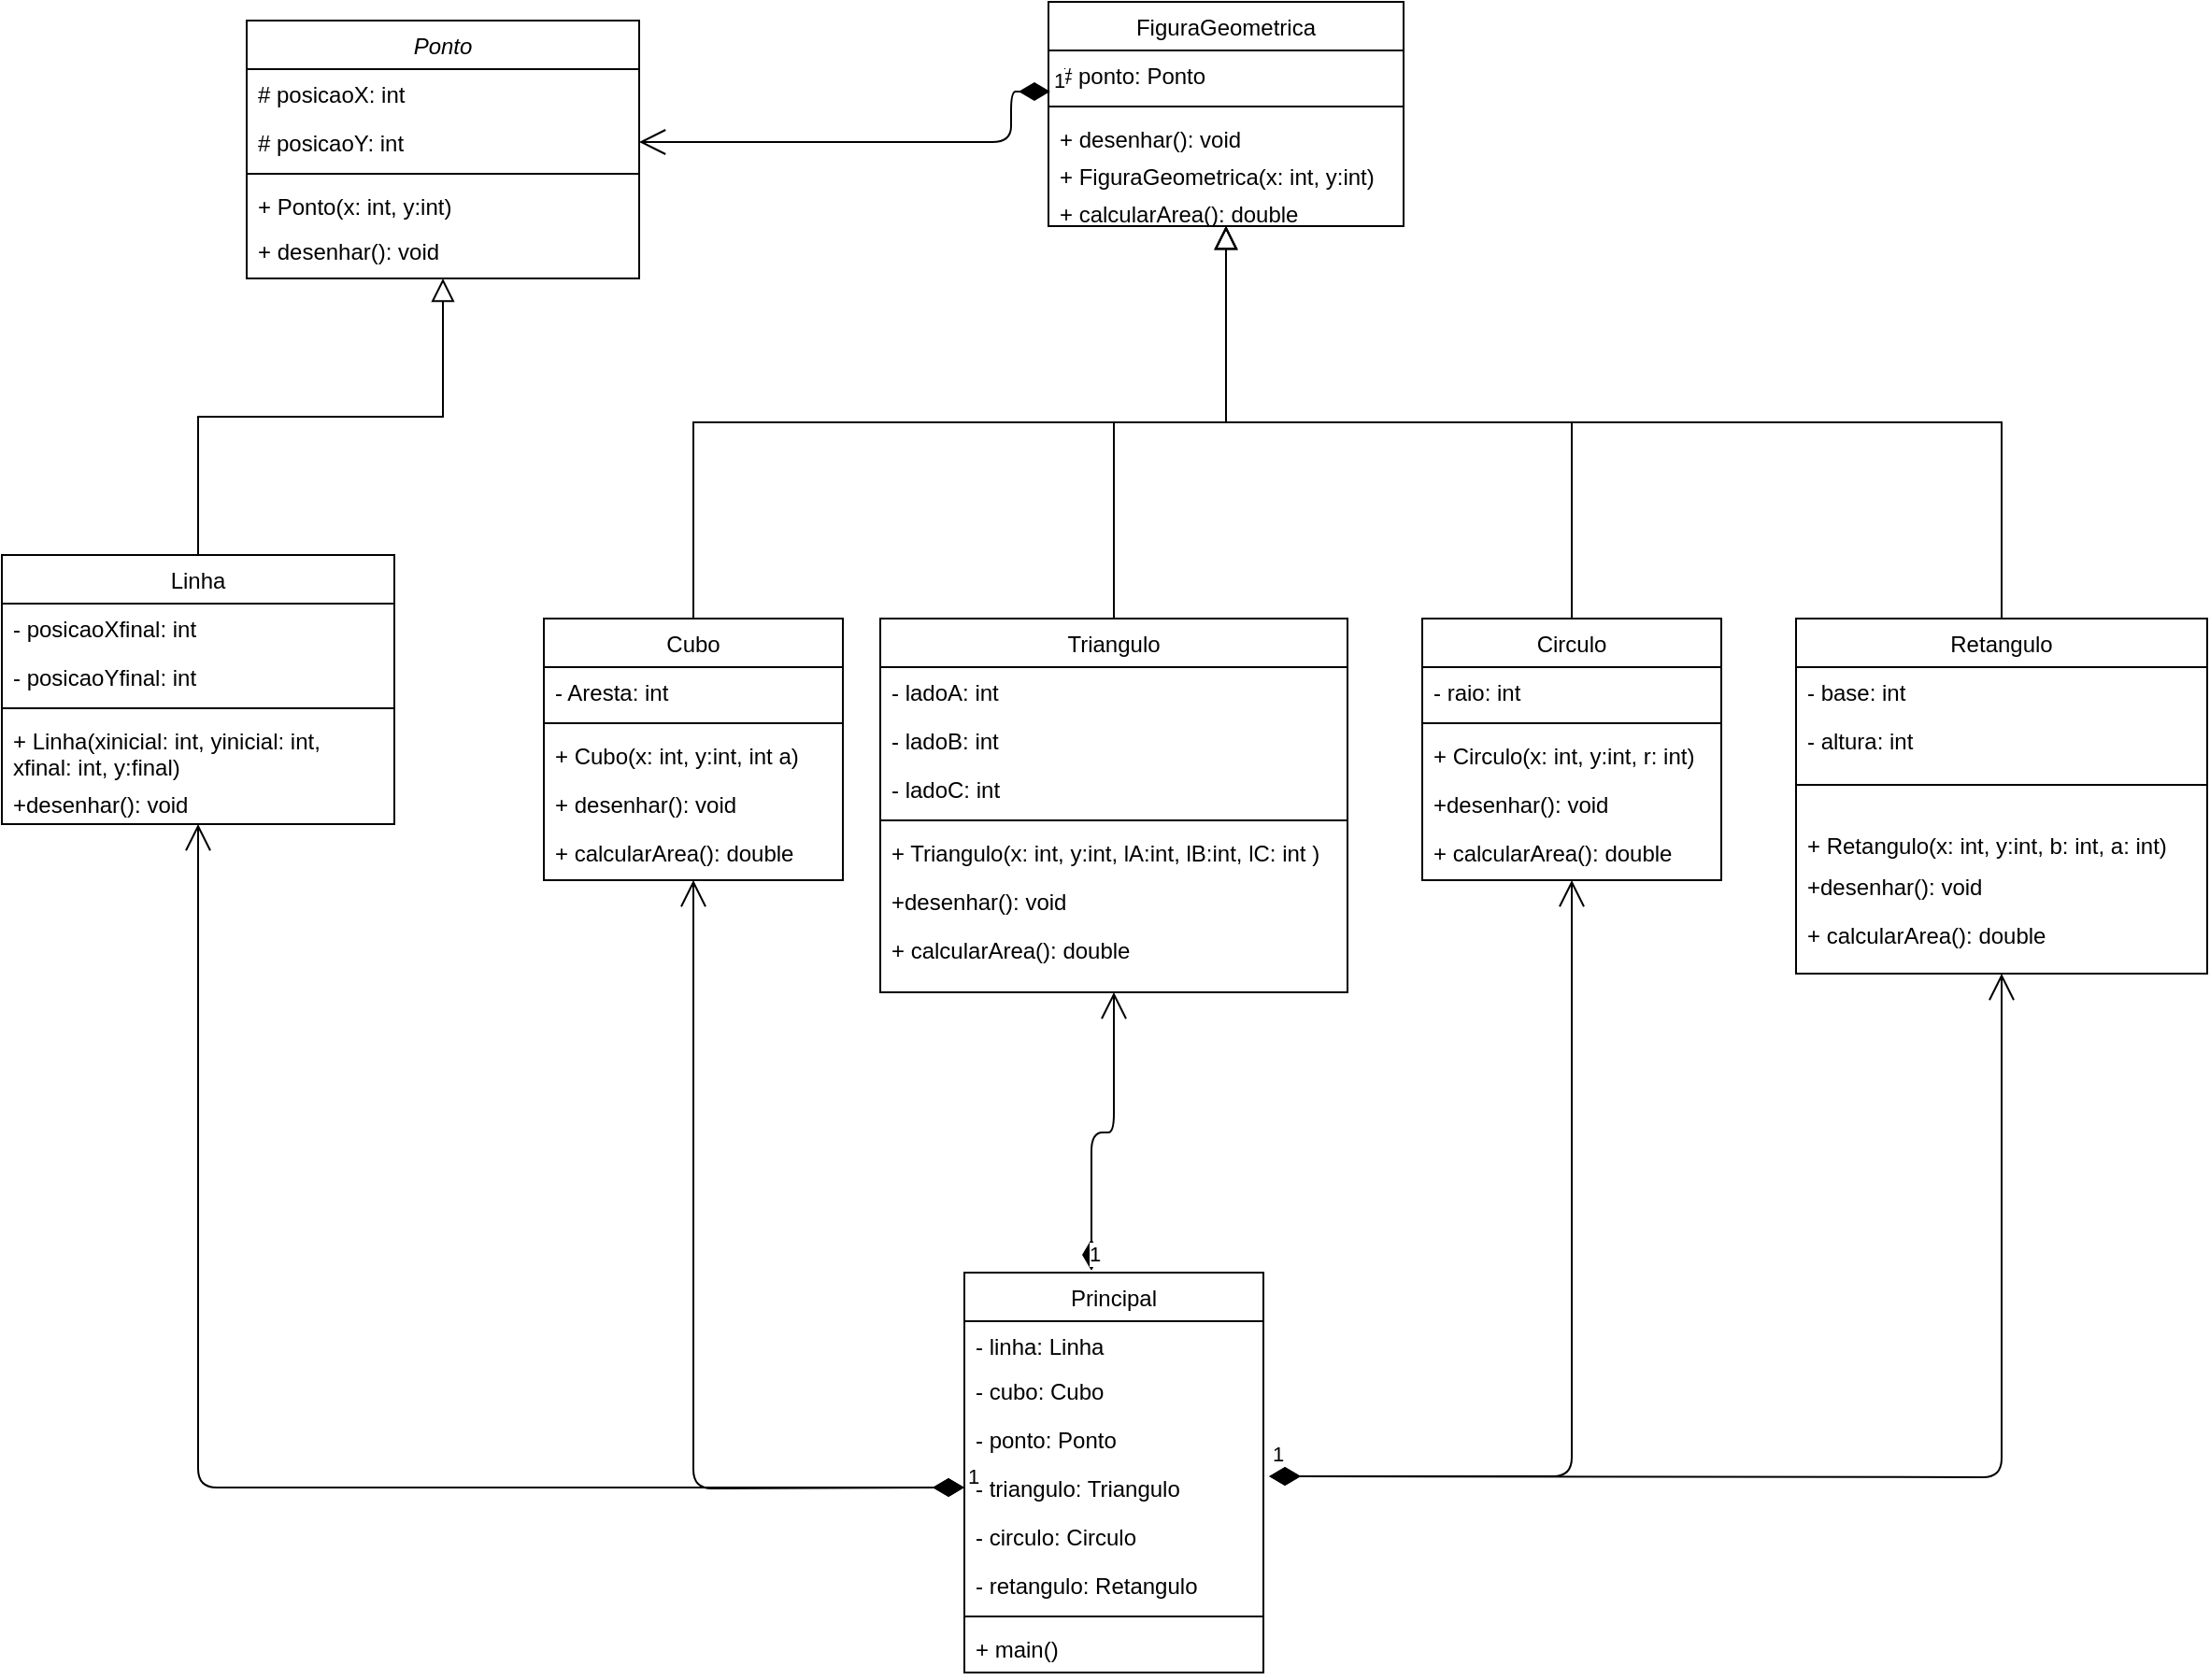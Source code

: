 <mxfile version="13.0.2" type="device"><diagram id="C5RBs43oDa-KdzZeNtuy" name="Page-1"><mxGraphModel dx="1917" dy="841" grid="1" gridSize="10" guides="1" tooltips="1" connect="1" arrows="1" fold="1" page="1" pageScale="1" pageWidth="827" pageHeight="1169" math="0" shadow="0"><root><mxCell id="WIyWlLk6GJQsqaUBKTNV-0"/><mxCell id="WIyWlLk6GJQsqaUBKTNV-1" parent="WIyWlLk6GJQsqaUBKTNV-0"/><mxCell id="zkfFHV4jXpPFQw0GAbJ--12" value="" style="endArrow=block;endSize=10;endFill=0;shadow=0;strokeWidth=1;rounded=0;edgeStyle=elbowEdgeStyle;elbow=vertical;" parent="WIyWlLk6GJQsqaUBKTNV-1" source="zkfFHV4jXpPFQw0GAbJ--6" target="zkfFHV4jXpPFQw0GAbJ--0" edge="1"><mxGeometry width="160" relative="1" as="geometry"><mxPoint x="200" y="203" as="sourcePoint"/><mxPoint x="200" y="203" as="targetPoint"/></mxGeometry></mxCell><mxCell id="zkfFHV4jXpPFQw0GAbJ--16" value="" style="endArrow=block;endSize=10;endFill=0;shadow=0;strokeWidth=1;rounded=0;edgeStyle=elbowEdgeStyle;elbow=vertical;entryX=0.5;entryY=1;entryDx=0;entryDy=0;" parent="WIyWlLk6GJQsqaUBKTNV-1" source="zkfFHV4jXpPFQw0GAbJ--13" target="zkfFHV4jXpPFQw0GAbJ--17" edge="1"><mxGeometry width="160" relative="1" as="geometry"><mxPoint x="210" y="373" as="sourcePoint"/><mxPoint x="640.08" y="168.002" as="targetPoint"/></mxGeometry></mxCell><mxCell id="zkfFHV4jXpPFQw0GAbJ--17" value="FiguraGeometrica" style="swimlane;fontStyle=0;align=center;verticalAlign=top;childLayout=stackLayout;horizontal=1;startSize=26;horizontalStack=0;resizeParent=1;resizeLast=0;collapsible=1;marginBottom=0;rounded=0;shadow=0;strokeWidth=1;" parent="WIyWlLk6GJQsqaUBKTNV-1" vertex="1"><mxGeometry x="570" y="80" width="190" height="120" as="geometry"><mxRectangle x="550" y="140" width="160" height="26" as="alternateBounds"/></mxGeometry></mxCell><mxCell id="zkfFHV4jXpPFQw0GAbJ--18" value="# ponto: Ponto" style="text;align=left;verticalAlign=top;spacingLeft=4;spacingRight=4;overflow=hidden;rotatable=0;points=[[0,0.5],[1,0.5]];portConstraint=eastwest;" parent="zkfFHV4jXpPFQw0GAbJ--17" vertex="1"><mxGeometry y="26" width="190" height="26" as="geometry"/></mxCell><mxCell id="zkfFHV4jXpPFQw0GAbJ--23" value="" style="line;html=1;strokeWidth=1;align=left;verticalAlign=middle;spacingTop=-1;spacingLeft=3;spacingRight=3;rotatable=0;labelPosition=right;points=[];portConstraint=eastwest;" parent="zkfFHV4jXpPFQw0GAbJ--17" vertex="1"><mxGeometry y="52" width="190" height="8" as="geometry"/></mxCell><mxCell id="nekXZMXqLoAX9RJ-_6LL-54" value="+ desenhar(): void" style="text;align=left;verticalAlign=top;spacingLeft=4;spacingRight=4;overflow=hidden;rotatable=0;points=[[0,0.5],[1,0.5]];portConstraint=eastwest;" vertex="1" parent="zkfFHV4jXpPFQw0GAbJ--17"><mxGeometry y="60" width="190" height="20" as="geometry"/></mxCell><mxCell id="nekXZMXqLoAX9RJ-_6LL-39" value="+ FiguraGeometrica(x: int, y:int)" style="text;align=left;verticalAlign=top;spacingLeft=4;spacingRight=4;overflow=hidden;rotatable=0;points=[[0,0.5],[1,0.5]];portConstraint=eastwest;" vertex="1" parent="zkfFHV4jXpPFQw0GAbJ--17"><mxGeometry y="80" width="190" height="20" as="geometry"/></mxCell><mxCell id="nekXZMXqLoAX9RJ-_6LL-75" value="+ calcularArea(): double" style="text;align=left;verticalAlign=top;spacingLeft=4;spacingRight=4;overflow=hidden;rotatable=0;points=[[0,0.5],[1,0.5]];portConstraint=eastwest;" vertex="1" parent="zkfFHV4jXpPFQw0GAbJ--17"><mxGeometry y="100" width="190" height="20" as="geometry"/></mxCell><mxCell id="zkfFHV4jXpPFQw0GAbJ--0" value="Ponto" style="swimlane;fontStyle=2;align=center;verticalAlign=top;childLayout=stackLayout;horizontal=1;startSize=26;horizontalStack=0;resizeParent=1;resizeLast=0;collapsible=1;marginBottom=0;rounded=0;shadow=0;strokeWidth=1;" parent="WIyWlLk6GJQsqaUBKTNV-1" vertex="1"><mxGeometry x="141" y="90" width="210" height="138" as="geometry"><mxRectangle x="230" y="140" width="160" height="26" as="alternateBounds"/></mxGeometry></mxCell><mxCell id="zkfFHV4jXpPFQw0GAbJ--1" value="# posicaoX: int" style="text;align=left;verticalAlign=top;spacingLeft=4;spacingRight=4;overflow=hidden;rotatable=0;points=[[0,0.5],[1,0.5]];portConstraint=eastwest;" parent="zkfFHV4jXpPFQw0GAbJ--0" vertex="1"><mxGeometry y="26" width="210" height="26" as="geometry"/></mxCell><mxCell id="zkfFHV4jXpPFQw0GAbJ--2" value="# posicaoY: int" style="text;align=left;verticalAlign=top;spacingLeft=4;spacingRight=4;overflow=hidden;rotatable=0;points=[[0,0.5],[1,0.5]];portConstraint=eastwest;rounded=0;shadow=0;html=0;" parent="zkfFHV4jXpPFQw0GAbJ--0" vertex="1"><mxGeometry y="52" width="210" height="26" as="geometry"/></mxCell><mxCell id="zkfFHV4jXpPFQw0GAbJ--4" value="" style="line;html=1;strokeWidth=1;align=left;verticalAlign=middle;spacingTop=-1;spacingLeft=3;spacingRight=3;rotatable=0;labelPosition=right;points=[];portConstraint=eastwest;" parent="zkfFHV4jXpPFQw0GAbJ--0" vertex="1"><mxGeometry y="78" width="210" height="8" as="geometry"/></mxCell><mxCell id="zkfFHV4jXpPFQw0GAbJ--5" value="+ Ponto(x: int, y:int)" style="text;align=left;verticalAlign=top;spacingLeft=4;spacingRight=4;overflow=hidden;rotatable=0;points=[[0,0.5],[1,0.5]];portConstraint=eastwest;" parent="zkfFHV4jXpPFQw0GAbJ--0" vertex="1"><mxGeometry y="86" width="210" height="24" as="geometry"/></mxCell><mxCell id="nekXZMXqLoAX9RJ-_6LL-34" value="+ desenhar(): void" style="text;align=left;verticalAlign=top;spacingLeft=4;spacingRight=4;overflow=hidden;rotatable=0;points=[[0,0.5],[1,0.5]];portConstraint=eastwest;" vertex="1" parent="zkfFHV4jXpPFQw0GAbJ--0"><mxGeometry y="110" width="210" height="20" as="geometry"/></mxCell><mxCell id="zkfFHV4jXpPFQw0GAbJ--13" value="Cubo" style="swimlane;fontStyle=0;align=center;verticalAlign=top;childLayout=stackLayout;horizontal=1;startSize=26;horizontalStack=0;resizeParent=1;resizeLast=0;collapsible=1;marginBottom=0;rounded=0;shadow=0;strokeWidth=1;" parent="WIyWlLk6GJQsqaUBKTNV-1" vertex="1"><mxGeometry x="300" y="410" width="160" height="140" as="geometry"><mxRectangle x="340" y="380" width="170" height="26" as="alternateBounds"/></mxGeometry></mxCell><mxCell id="zkfFHV4jXpPFQw0GAbJ--14" value="- Aresta: int" style="text;align=left;verticalAlign=top;spacingLeft=4;spacingRight=4;overflow=hidden;rotatable=0;points=[[0,0.5],[1,0.5]];portConstraint=eastwest;" parent="zkfFHV4jXpPFQw0GAbJ--13" vertex="1"><mxGeometry y="26" width="160" height="26" as="geometry"/></mxCell><mxCell id="zkfFHV4jXpPFQw0GAbJ--15" value="" style="line;html=1;strokeWidth=1;align=left;verticalAlign=middle;spacingTop=-1;spacingLeft=3;spacingRight=3;rotatable=0;labelPosition=right;points=[];portConstraint=eastwest;" parent="zkfFHV4jXpPFQw0GAbJ--13" vertex="1"><mxGeometry y="52" width="160" height="8" as="geometry"/></mxCell><mxCell id="nekXZMXqLoAX9RJ-_6LL-40" value="+ Cubo(x: int, y:int, int a)" style="text;align=left;verticalAlign=top;spacingLeft=4;spacingRight=4;overflow=hidden;rotatable=0;points=[[0,0.5],[1,0.5]];portConstraint=eastwest;" vertex="1" parent="zkfFHV4jXpPFQw0GAbJ--13"><mxGeometry y="60" width="160" height="26" as="geometry"/></mxCell><mxCell id="nekXZMXqLoAX9RJ-_6LL-55" value="+ desenhar(): void" style="text;align=left;verticalAlign=top;spacingLeft=4;spacingRight=4;overflow=hidden;rotatable=0;points=[[0,0.5],[1,0.5]];portConstraint=eastwest;" vertex="1" parent="zkfFHV4jXpPFQw0GAbJ--13"><mxGeometry y="86" width="160" height="20" as="geometry"/></mxCell><mxCell id="nekXZMXqLoAX9RJ-_6LL-1" value="1" style="endArrow=open;html=1;endSize=12;startArrow=diamondThin;startSize=14;startFill=1;edgeStyle=orthogonalEdgeStyle;align=left;verticalAlign=bottom;exitX=0.006;exitY=-0.154;exitDx=0;exitDy=0;exitPerimeter=0;entryX=1;entryY=0.5;entryDx=0;entryDy=0;" edge="1" parent="WIyWlLk6GJQsqaUBKTNV-1" target="zkfFHV4jXpPFQw0GAbJ--2"><mxGeometry x="-1" y="3" relative="1" as="geometry"><mxPoint x="570.96" y="127.996" as="sourcePoint"/><mxPoint x="414" y="158.5" as="targetPoint"/><Array as="points"><mxPoint x="550" y="128"/><mxPoint x="550" y="155"/></Array></mxGeometry></mxCell><mxCell id="nekXZMXqLoAX9RJ-_6LL-2" value="Triangulo" style="swimlane;fontStyle=0;align=center;verticalAlign=top;childLayout=stackLayout;horizontal=1;startSize=26;horizontalStack=0;resizeParent=1;resizeLast=0;collapsible=1;marginBottom=0;rounded=0;shadow=0;strokeWidth=1;" vertex="1" parent="WIyWlLk6GJQsqaUBKTNV-1"><mxGeometry x="480" y="410" width="250" height="200" as="geometry"><mxRectangle x="340" y="380" width="170" height="26" as="alternateBounds"/></mxGeometry></mxCell><mxCell id="nekXZMXqLoAX9RJ-_6LL-3" value="- ladoA: int" style="text;align=left;verticalAlign=top;spacingLeft=4;spacingRight=4;overflow=hidden;rotatable=0;points=[[0,0.5],[1,0.5]];portConstraint=eastwest;" vertex="1" parent="nekXZMXqLoAX9RJ-_6LL-2"><mxGeometry y="26" width="250" height="26" as="geometry"/></mxCell><mxCell id="nekXZMXqLoAX9RJ-_6LL-26" value="- ladoB: int" style="text;align=left;verticalAlign=top;spacingLeft=4;spacingRight=4;overflow=hidden;rotatable=0;points=[[0,0.5],[1,0.5]];portConstraint=eastwest;" vertex="1" parent="nekXZMXqLoAX9RJ-_6LL-2"><mxGeometry y="52" width="250" height="26" as="geometry"/></mxCell><mxCell id="nekXZMXqLoAX9RJ-_6LL-27" value="- ladoC: int" style="text;align=left;verticalAlign=top;spacingLeft=4;spacingRight=4;overflow=hidden;rotatable=0;points=[[0,0.5],[1,0.5]];portConstraint=eastwest;" vertex="1" parent="nekXZMXqLoAX9RJ-_6LL-2"><mxGeometry y="78" width="250" height="26" as="geometry"/></mxCell><mxCell id="nekXZMXqLoAX9RJ-_6LL-4" value="" style="line;html=1;strokeWidth=1;align=left;verticalAlign=middle;spacingTop=-1;spacingLeft=3;spacingRight=3;rotatable=0;labelPosition=right;points=[];portConstraint=eastwest;" vertex="1" parent="nekXZMXqLoAX9RJ-_6LL-2"><mxGeometry y="104" width="250" height="8" as="geometry"/></mxCell><mxCell id="nekXZMXqLoAX9RJ-_6LL-41" value="+ Triangulo(x: int, y:int, lA:int, lB:int, lC: int )" style="text;align=left;verticalAlign=top;spacingLeft=4;spacingRight=4;overflow=hidden;rotatable=0;points=[[0,0.5],[1,0.5]];portConstraint=eastwest;" vertex="1" parent="nekXZMXqLoAX9RJ-_6LL-2"><mxGeometry y="112" width="250" height="26" as="geometry"/></mxCell><mxCell id="nekXZMXqLoAX9RJ-_6LL-47" value="+desenhar(): void" style="text;align=left;verticalAlign=top;spacingLeft=4;spacingRight=4;overflow=hidden;rotatable=0;points=[[0,0.5],[1,0.5]];portConstraint=eastwest;" vertex="1" parent="nekXZMXqLoAX9RJ-_6LL-2"><mxGeometry y="138" width="250" height="26" as="geometry"/></mxCell><mxCell id="nekXZMXqLoAX9RJ-_6LL-56" value="+ calcularArea(): double" style="text;align=left;verticalAlign=top;spacingLeft=4;spacingRight=4;overflow=hidden;rotatable=0;points=[[0,0.5],[1,0.5]];portConstraint=eastwest;" vertex="1" parent="nekXZMXqLoAX9RJ-_6LL-2"><mxGeometry y="164" width="250" height="20" as="geometry"/></mxCell><mxCell id="nekXZMXqLoAX9RJ-_6LL-17" value="" style="endArrow=block;endSize=10;endFill=0;shadow=0;strokeWidth=1;rounded=0;edgeStyle=elbowEdgeStyle;elbow=vertical;entryX=0.5;entryY=1;entryDx=0;entryDy=0;" edge="1" parent="WIyWlLk6GJQsqaUBKTNV-1" source="nekXZMXqLoAX9RJ-_6LL-2" target="zkfFHV4jXpPFQw0GAbJ--17"><mxGeometry width="160" relative="1" as="geometry"><mxPoint x="380" y="410" as="sourcePoint"/><mxPoint x="640.08" y="298.002" as="targetPoint"/></mxGeometry></mxCell><mxCell id="nekXZMXqLoAX9RJ-_6LL-18" value="" style="endArrow=block;endSize=10;endFill=0;shadow=0;strokeWidth=1;rounded=0;edgeStyle=elbowEdgeStyle;elbow=vertical;entryX=0.5;entryY=1;entryDx=0;entryDy=0;exitX=0.5;exitY=0;exitDx=0;exitDy=0;" edge="1" parent="WIyWlLk6GJQsqaUBKTNV-1" source="nekXZMXqLoAX9RJ-_6LL-11" target="zkfFHV4jXpPFQw0GAbJ--17"><mxGeometry width="160" relative="1" as="geometry"><mxPoint x="560" y="410" as="sourcePoint"/><mxPoint x="640.08" y="298.002" as="targetPoint"/></mxGeometry></mxCell><mxCell id="nekXZMXqLoAX9RJ-_6LL-19" value="" style="endArrow=block;endSize=10;endFill=0;shadow=0;strokeWidth=1;rounded=0;edgeStyle=elbowEdgeStyle;elbow=vertical;entryX=0.5;entryY=1;entryDx=0;entryDy=0;exitX=0.5;exitY=0;exitDx=0;exitDy=0;" edge="1" parent="WIyWlLk6GJQsqaUBKTNV-1" source="nekXZMXqLoAX9RJ-_6LL-14" target="zkfFHV4jXpPFQw0GAbJ--17"><mxGeometry width="160" relative="1" as="geometry"><mxPoint x="940" y="410" as="sourcePoint"/><mxPoint x="640.08" y="298.002" as="targetPoint"/></mxGeometry></mxCell><mxCell id="zkfFHV4jXpPFQw0GAbJ--6" value="Linha" style="swimlane;fontStyle=0;align=center;verticalAlign=top;childLayout=stackLayout;horizontal=1;startSize=26;horizontalStack=0;resizeParent=1;resizeLast=0;collapsible=1;marginBottom=0;rounded=0;shadow=0;strokeWidth=1;" parent="WIyWlLk6GJQsqaUBKTNV-1" vertex="1"><mxGeometry x="10" y="376" width="210" height="144" as="geometry"><mxRectangle x="130" y="380" width="160" height="26" as="alternateBounds"/></mxGeometry></mxCell><mxCell id="nekXZMXqLoAX9RJ-_6LL-35" value="- posicaoXfinal: int" style="text;align=left;verticalAlign=top;spacingLeft=4;spacingRight=4;overflow=hidden;rotatable=0;points=[[0,0.5],[1,0.5]];portConstraint=eastwest;" vertex="1" parent="zkfFHV4jXpPFQw0GAbJ--6"><mxGeometry y="26" width="210" height="26" as="geometry"/></mxCell><mxCell id="nekXZMXqLoAX9RJ-_6LL-36" value="- posicaoYfinal: int" style="text;align=left;verticalAlign=top;spacingLeft=4;spacingRight=4;overflow=hidden;rotatable=0;points=[[0,0.5],[1,0.5]];portConstraint=eastwest;rounded=0;shadow=0;html=0;" vertex="1" parent="zkfFHV4jXpPFQw0GAbJ--6"><mxGeometry y="52" width="210" height="26" as="geometry"/></mxCell><mxCell id="zkfFHV4jXpPFQw0GAbJ--9" value="" style="line;html=1;strokeWidth=1;align=left;verticalAlign=middle;spacingTop=-1;spacingLeft=3;spacingRight=3;rotatable=0;labelPosition=right;points=[];portConstraint=eastwest;" parent="zkfFHV4jXpPFQw0GAbJ--6" vertex="1"><mxGeometry y="78" width="210" height="8" as="geometry"/></mxCell><mxCell id="nekXZMXqLoAX9RJ-_6LL-33" value="+ Linha(xinicial: int, yinicial: int,&#xA;xfinal: int, y:final)" style="text;align=left;verticalAlign=top;spacingLeft=4;spacingRight=4;overflow=hidden;rotatable=0;points=[[0,0.5],[1,0.5]];portConstraint=eastwest;" vertex="1" parent="zkfFHV4jXpPFQw0GAbJ--6"><mxGeometry y="86" width="210" height="34" as="geometry"/></mxCell><mxCell id="nekXZMXqLoAX9RJ-_6LL-31" value="+desenhar(): void" style="text;align=left;verticalAlign=top;spacingLeft=4;spacingRight=4;overflow=hidden;rotatable=0;points=[[0,0.5],[1,0.5]];portConstraint=eastwest;" vertex="1" parent="zkfFHV4jXpPFQw0GAbJ--6"><mxGeometry y="120" width="210" height="20" as="geometry"/></mxCell><mxCell id="nekXZMXqLoAX9RJ-_6LL-11" value="Circulo" style="swimlane;fontStyle=0;align=center;verticalAlign=top;childLayout=stackLayout;horizontal=1;startSize=26;horizontalStack=0;resizeParent=1;resizeLast=0;collapsible=1;marginBottom=0;rounded=0;shadow=0;strokeWidth=1;" vertex="1" parent="WIyWlLk6GJQsqaUBKTNV-1"><mxGeometry x="770" y="410" width="160" height="140" as="geometry"><mxRectangle x="340" y="380" width="170" height="26" as="alternateBounds"/></mxGeometry></mxCell><mxCell id="nekXZMXqLoAX9RJ-_6LL-12" value="- raio: int" style="text;align=left;verticalAlign=top;spacingLeft=4;spacingRight=4;overflow=hidden;rotatable=0;points=[[0,0.5],[1,0.5]];portConstraint=eastwest;" vertex="1" parent="nekXZMXqLoAX9RJ-_6LL-11"><mxGeometry y="26" width="160" height="26" as="geometry"/></mxCell><mxCell id="nekXZMXqLoAX9RJ-_6LL-13" value="" style="line;html=1;strokeWidth=1;align=left;verticalAlign=middle;spacingTop=-1;spacingLeft=3;spacingRight=3;rotatable=0;labelPosition=right;points=[];portConstraint=eastwest;" vertex="1" parent="nekXZMXqLoAX9RJ-_6LL-11"><mxGeometry y="52" width="160" height="8" as="geometry"/></mxCell><mxCell id="nekXZMXqLoAX9RJ-_6LL-43" value="+ Circulo(x: int, y:int, r: int)" style="text;align=left;verticalAlign=top;spacingLeft=4;spacingRight=4;overflow=hidden;rotatable=0;points=[[0,0.5],[1,0.5]];portConstraint=eastwest;" vertex="1" parent="nekXZMXqLoAX9RJ-_6LL-11"><mxGeometry y="60" width="160" height="26" as="geometry"/></mxCell><mxCell id="nekXZMXqLoAX9RJ-_6LL-49" value="+desenhar(): void" style="text;align=left;verticalAlign=top;spacingLeft=4;spacingRight=4;overflow=hidden;rotatable=0;points=[[0,0.5],[1,0.5]];portConstraint=eastwest;" vertex="1" parent="nekXZMXqLoAX9RJ-_6LL-11"><mxGeometry y="86" width="160" height="26" as="geometry"/></mxCell><mxCell id="nekXZMXqLoAX9RJ-_6LL-57" value="+ calcularArea(): double" style="text;align=left;verticalAlign=top;spacingLeft=4;spacingRight=4;overflow=hidden;rotatable=0;points=[[0,0.5],[1,0.5]];portConstraint=eastwest;" vertex="1" parent="nekXZMXqLoAX9RJ-_6LL-11"><mxGeometry y="112" width="160" height="20" as="geometry"/></mxCell><mxCell id="nekXZMXqLoAX9RJ-_6LL-14" value="Retangulo" style="swimlane;fontStyle=0;align=center;verticalAlign=top;childLayout=stackLayout;horizontal=1;startSize=26;horizontalStack=0;resizeParent=1;resizeLast=0;collapsible=1;marginBottom=0;rounded=0;shadow=0;strokeWidth=1;" vertex="1" parent="WIyWlLk6GJQsqaUBKTNV-1"><mxGeometry x="970" y="410" width="220" height="190" as="geometry"><mxRectangle x="340" y="380" width="170" height="26" as="alternateBounds"/></mxGeometry></mxCell><mxCell id="nekXZMXqLoAX9RJ-_6LL-15" value="- base: int" style="text;align=left;verticalAlign=top;spacingLeft=4;spacingRight=4;overflow=hidden;rotatable=0;points=[[0,0.5],[1,0.5]];portConstraint=eastwest;" vertex="1" parent="nekXZMXqLoAX9RJ-_6LL-14"><mxGeometry y="26" width="220" height="26" as="geometry"/></mxCell><mxCell id="nekXZMXqLoAX9RJ-_6LL-28" value="- altura: int" style="text;align=left;verticalAlign=top;spacingLeft=4;spacingRight=4;overflow=hidden;rotatable=0;points=[[0,0.5],[1,0.5]];portConstraint=eastwest;" vertex="1" parent="nekXZMXqLoAX9RJ-_6LL-14"><mxGeometry y="52" width="220" height="18" as="geometry"/></mxCell><mxCell id="nekXZMXqLoAX9RJ-_6LL-16" value="" style="line;html=1;strokeWidth=1;align=left;verticalAlign=middle;spacingTop=-1;spacingLeft=3;spacingRight=3;rotatable=0;labelPosition=right;points=[];portConstraint=eastwest;" vertex="1" parent="nekXZMXqLoAX9RJ-_6LL-14"><mxGeometry y="70" width="220" height="38" as="geometry"/></mxCell><mxCell id="nekXZMXqLoAX9RJ-_6LL-52" value="+ Retangulo(x: int, y:int, b: int, a: int)" style="text;align=left;verticalAlign=top;spacingLeft=4;spacingRight=4;overflow=hidden;rotatable=0;points=[[0,0.5],[1,0.5]];portConstraint=eastwest;" vertex="1" parent="nekXZMXqLoAX9RJ-_6LL-14"><mxGeometry y="108" width="220" height="22" as="geometry"/></mxCell><mxCell id="nekXZMXqLoAX9RJ-_6LL-53" value="+desenhar(): void" style="text;align=left;verticalAlign=top;spacingLeft=4;spacingRight=4;overflow=hidden;rotatable=0;points=[[0,0.5],[1,0.5]];portConstraint=eastwest;" vertex="1" parent="nekXZMXqLoAX9RJ-_6LL-14"><mxGeometry y="130" width="220" height="26" as="geometry"/></mxCell><mxCell id="nekXZMXqLoAX9RJ-_6LL-58" value="+ calcularArea(): double" style="text;align=left;verticalAlign=top;spacingLeft=4;spacingRight=4;overflow=hidden;rotatable=0;points=[[0,0.5],[1,0.5]];portConstraint=eastwest;" vertex="1" parent="nekXZMXqLoAX9RJ-_6LL-14"><mxGeometry y="156" width="220" height="20" as="geometry"/></mxCell><mxCell id="nekXZMXqLoAX9RJ-_6LL-69" value="1" style="endArrow=open;html=1;endSize=12;startArrow=diamondThin;startSize=14;startFill=1;edgeStyle=orthogonalEdgeStyle;align=left;verticalAlign=bottom;exitX=0;exitY=0.5;exitDx=0;exitDy=0;entryX=0.5;entryY=1;entryDx=0;entryDy=0;" edge="1" parent="WIyWlLk6GJQsqaUBKTNV-1" source="nekXZMXqLoAX9RJ-_6LL-67" target="zkfFHV4jXpPFQw0GAbJ--6"><mxGeometry x="-1" y="3" relative="1" as="geometry"><mxPoint x="240" y="730" as="sourcePoint"/><mxPoint x="70" y="740" as="targetPoint"/></mxGeometry></mxCell><mxCell id="nekXZMXqLoAX9RJ-_6LL-20" value="Principal" style="swimlane;fontStyle=0;align=center;verticalAlign=top;childLayout=stackLayout;horizontal=1;startSize=26;horizontalStack=0;resizeParent=1;resizeLast=0;collapsible=1;marginBottom=0;rounded=0;shadow=0;strokeWidth=1;" vertex="1" parent="WIyWlLk6GJQsqaUBKTNV-1"><mxGeometry x="525" y="760" width="160" height="214" as="geometry"><mxRectangle x="340" y="380" width="170" height="26" as="alternateBounds"/></mxGeometry></mxCell><mxCell id="nekXZMXqLoAX9RJ-_6LL-21" value="- linha: Linha" style="text;align=left;verticalAlign=top;spacingLeft=4;spacingRight=4;overflow=hidden;rotatable=0;points=[[0,0.5],[1,0.5]];portConstraint=eastwest;" vertex="1" parent="nekXZMXqLoAX9RJ-_6LL-20"><mxGeometry y="26" width="160" height="24" as="geometry"/></mxCell><mxCell id="nekXZMXqLoAX9RJ-_6LL-66" value="- cubo: Cubo" style="text;align=left;verticalAlign=top;spacingLeft=4;spacingRight=4;overflow=hidden;rotatable=0;points=[[0,0.5],[1,0.5]];portConstraint=eastwest;" vertex="1" parent="nekXZMXqLoAX9RJ-_6LL-20"><mxGeometry y="50" width="160" height="26" as="geometry"/></mxCell><mxCell id="nekXZMXqLoAX9RJ-_6LL-68" value="- ponto: Ponto" style="text;align=left;verticalAlign=top;spacingLeft=4;spacingRight=4;overflow=hidden;rotatable=0;points=[[0,0.5],[1,0.5]];portConstraint=eastwest;" vertex="1" parent="nekXZMXqLoAX9RJ-_6LL-20"><mxGeometry y="76" width="160" height="26" as="geometry"/></mxCell><mxCell id="nekXZMXqLoAX9RJ-_6LL-67" value="- triangulo: Triangulo" style="text;align=left;verticalAlign=top;spacingLeft=4;spacingRight=4;overflow=hidden;rotatable=0;points=[[0,0.5],[1,0.5]];portConstraint=eastwest;" vertex="1" parent="nekXZMXqLoAX9RJ-_6LL-20"><mxGeometry y="102" width="160" height="26" as="geometry"/></mxCell><mxCell id="nekXZMXqLoAX9RJ-_6LL-62" value="- circulo: Circulo" style="text;align=left;verticalAlign=top;spacingLeft=4;spacingRight=4;overflow=hidden;rotatable=0;points=[[0,0.5],[1,0.5]];portConstraint=eastwest;" vertex="1" parent="nekXZMXqLoAX9RJ-_6LL-20"><mxGeometry y="128" width="160" height="26" as="geometry"/></mxCell><mxCell id="nekXZMXqLoAX9RJ-_6LL-65" value="- retangulo: Retangulo" style="text;align=left;verticalAlign=top;spacingLeft=4;spacingRight=4;overflow=hidden;rotatable=0;points=[[0,0.5],[1,0.5]];portConstraint=eastwest;" vertex="1" parent="nekXZMXqLoAX9RJ-_6LL-20"><mxGeometry y="154" width="160" height="26" as="geometry"/></mxCell><mxCell id="nekXZMXqLoAX9RJ-_6LL-22" value="" style="line;html=1;strokeWidth=1;align=left;verticalAlign=middle;spacingTop=-1;spacingLeft=3;spacingRight=3;rotatable=0;labelPosition=right;points=[];portConstraint=eastwest;" vertex="1" parent="nekXZMXqLoAX9RJ-_6LL-20"><mxGeometry y="180" width="160" height="8" as="geometry"/></mxCell><mxCell id="nekXZMXqLoAX9RJ-_6LL-25" value="+ main()" style="text;align=left;verticalAlign=top;spacingLeft=4;spacingRight=4;overflow=hidden;rotatable=0;points=[[0,0.5],[1,0.5]];portConstraint=eastwest;" vertex="1" parent="nekXZMXqLoAX9RJ-_6LL-20"><mxGeometry y="188" width="160" height="26" as="geometry"/></mxCell><mxCell id="nekXZMXqLoAX9RJ-_6LL-70" value="1" style="endArrow=open;html=1;endSize=12;startArrow=diamondThin;startSize=14;startFill=1;edgeStyle=orthogonalEdgeStyle;align=left;verticalAlign=bottom;exitX=0;exitY=0.5;exitDx=0;exitDy=0;entryX=0.5;entryY=1;entryDx=0;entryDy=0;" edge="1" parent="WIyWlLk6GJQsqaUBKTNV-1" target="zkfFHV4jXpPFQw0GAbJ--13"><mxGeometry x="-1" y="3" relative="1" as="geometry"><mxPoint x="525" y="875" as="sourcePoint"/><mxPoint x="115" y="542" as="targetPoint"/></mxGeometry></mxCell><mxCell id="nekXZMXqLoAX9RJ-_6LL-71" value="1" style="endArrow=open;html=1;endSize=12;startArrow=diamondThin;startSize=14;startFill=1;edgeStyle=orthogonalEdgeStyle;align=left;verticalAlign=bottom;exitX=0.425;exitY=-0.005;exitDx=0;exitDy=0;entryX=0.5;entryY=1;entryDx=0;entryDy=0;exitPerimeter=0;" edge="1" parent="WIyWlLk6GJQsqaUBKTNV-1" source="nekXZMXqLoAX9RJ-_6LL-20" target="nekXZMXqLoAX9RJ-_6LL-2"><mxGeometry x="-1" y="3" relative="1" as="geometry"><mxPoint x="535" y="885" as="sourcePoint"/><mxPoint x="125" y="552" as="targetPoint"/></mxGeometry></mxCell><mxCell id="nekXZMXqLoAX9RJ-_6LL-72" value="1" style="endArrow=open;html=1;endSize=12;startArrow=diamondThin;startSize=14;startFill=1;edgeStyle=orthogonalEdgeStyle;align=left;verticalAlign=bottom;exitX=1.019;exitY=0.269;exitDx=0;exitDy=0;entryX=0.5;entryY=1;entryDx=0;entryDy=0;exitPerimeter=0;" edge="1" parent="WIyWlLk6GJQsqaUBKTNV-1" source="nekXZMXqLoAX9RJ-_6LL-67" target="nekXZMXqLoAX9RJ-_6LL-11"><mxGeometry x="-1" y="3" relative="1" as="geometry"><mxPoint x="593" y="758.93" as="sourcePoint"/><mxPoint x="605" y="610" as="targetPoint"/></mxGeometry></mxCell><mxCell id="nekXZMXqLoAX9RJ-_6LL-73" value="1" style="endArrow=open;html=1;endSize=12;startArrow=diamondThin;startSize=14;startFill=1;edgeStyle=orthogonalEdgeStyle;align=left;verticalAlign=bottom;exitX=1.019;exitY=0.269;exitDx=0;exitDy=0;entryX=0.5;entryY=1;entryDx=0;entryDy=0;exitPerimeter=0;" edge="1" parent="WIyWlLk6GJQsqaUBKTNV-1" target="nekXZMXqLoAX9RJ-_6LL-14"><mxGeometry x="-1" y="3" relative="1" as="geometry"><mxPoint x="688.04" y="868.994" as="sourcePoint"/><mxPoint x="850" y="550" as="targetPoint"/></mxGeometry></mxCell><mxCell id="nekXZMXqLoAX9RJ-_6LL-74" value="+ calcularArea(): double" style="text;align=left;verticalAlign=top;spacingLeft=4;spacingRight=4;overflow=hidden;rotatable=0;points=[[0,0.5],[1,0.5]];portConstraint=eastwest;" vertex="1" parent="WIyWlLk6GJQsqaUBKTNV-1"><mxGeometry x="300" y="522" width="160" height="20" as="geometry"/></mxCell></root></mxGraphModel></diagram></mxfile>